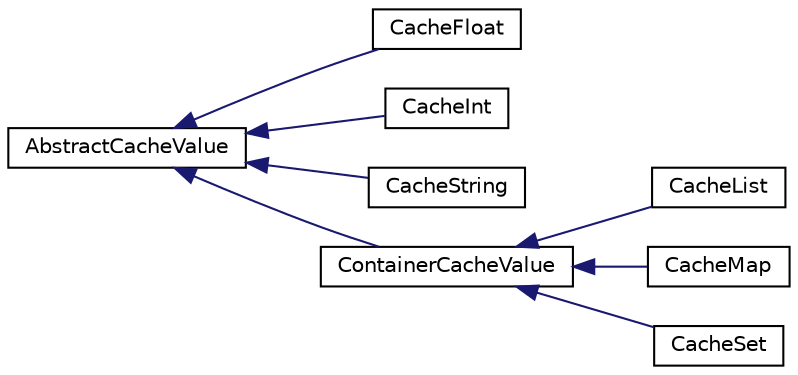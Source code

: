 digraph "Graphical Class Hierarchy"
{
 // LATEX_PDF_SIZE
  edge [fontname="Helvetica",fontsize="10",labelfontname="Helvetica",labelfontsize="10"];
  node [fontname="Helvetica",fontsize="10",shape=record];
  rankdir="LR";
  Node0 [label="AbstractCacheValue",height=0.2,width=0.4,color="black", fillcolor="white", style="filled",URL="$classAbstractCacheValue.html",tooltip="Abstract base class for cache values."];
  Node0 -> Node1 [dir="back",color="midnightblue",fontsize="10",style="solid",fontname="Helvetica"];
  Node1 [label="CacheFloat",height=0.2,width=0.4,color="black", fillcolor="white", style="filled",URL="$classCacheFloat.html",tooltip="A cache value that contains a float."];
  Node0 -> Node2 [dir="back",color="midnightblue",fontsize="10",style="solid",fontname="Helvetica"];
  Node2 [label="CacheInt",height=0.2,width=0.4,color="black", fillcolor="white", style="filled",URL="$classCacheInt.html",tooltip="A cache value that contains an integer."];
  Node0 -> Node3 [dir="back",color="midnightblue",fontsize="10",style="solid",fontname="Helvetica"];
  Node3 [label="CacheString",height=0.2,width=0.4,color="black", fillcolor="white", style="filled",URL="$classCacheString.html",tooltip="A cache value that contains a string."];
  Node0 -> Node4 [dir="back",color="midnightblue",fontsize="10",style="solid",fontname="Helvetica"];
  Node4 [label="ContainerCacheValue",height=0.2,width=0.4,color="black", fillcolor="white", style="filled",URL="$classContainerCacheValue.html",tooltip="An abstract cache value that contains a container."];
  Node4 -> Node5 [dir="back",color="midnightblue",fontsize="10",style="solid",fontname="Helvetica"];
  Node5 [label="CacheList",height=0.2,width=0.4,color="black", fillcolor="white", style="filled",URL="$classCacheList.html",tooltip="A cache value that contains a list of strings."];
  Node4 -> Node6 [dir="back",color="midnightblue",fontsize="10",style="solid",fontname="Helvetica"];
  Node6 [label="CacheMap",height=0.2,width=0.4,color="black", fillcolor="white", style="filled",URL="$classCacheMap.html",tooltip="A cache value that contains a map of strings to strings."];
  Node4 -> Node7 [dir="back",color="midnightblue",fontsize="10",style="solid",fontname="Helvetica"];
  Node7 [label="CacheSet",height=0.2,width=0.4,color="black", fillcolor="white", style="filled",URL="$classCacheSet.html",tooltip="A cache value that contains a set of strings."];
}
